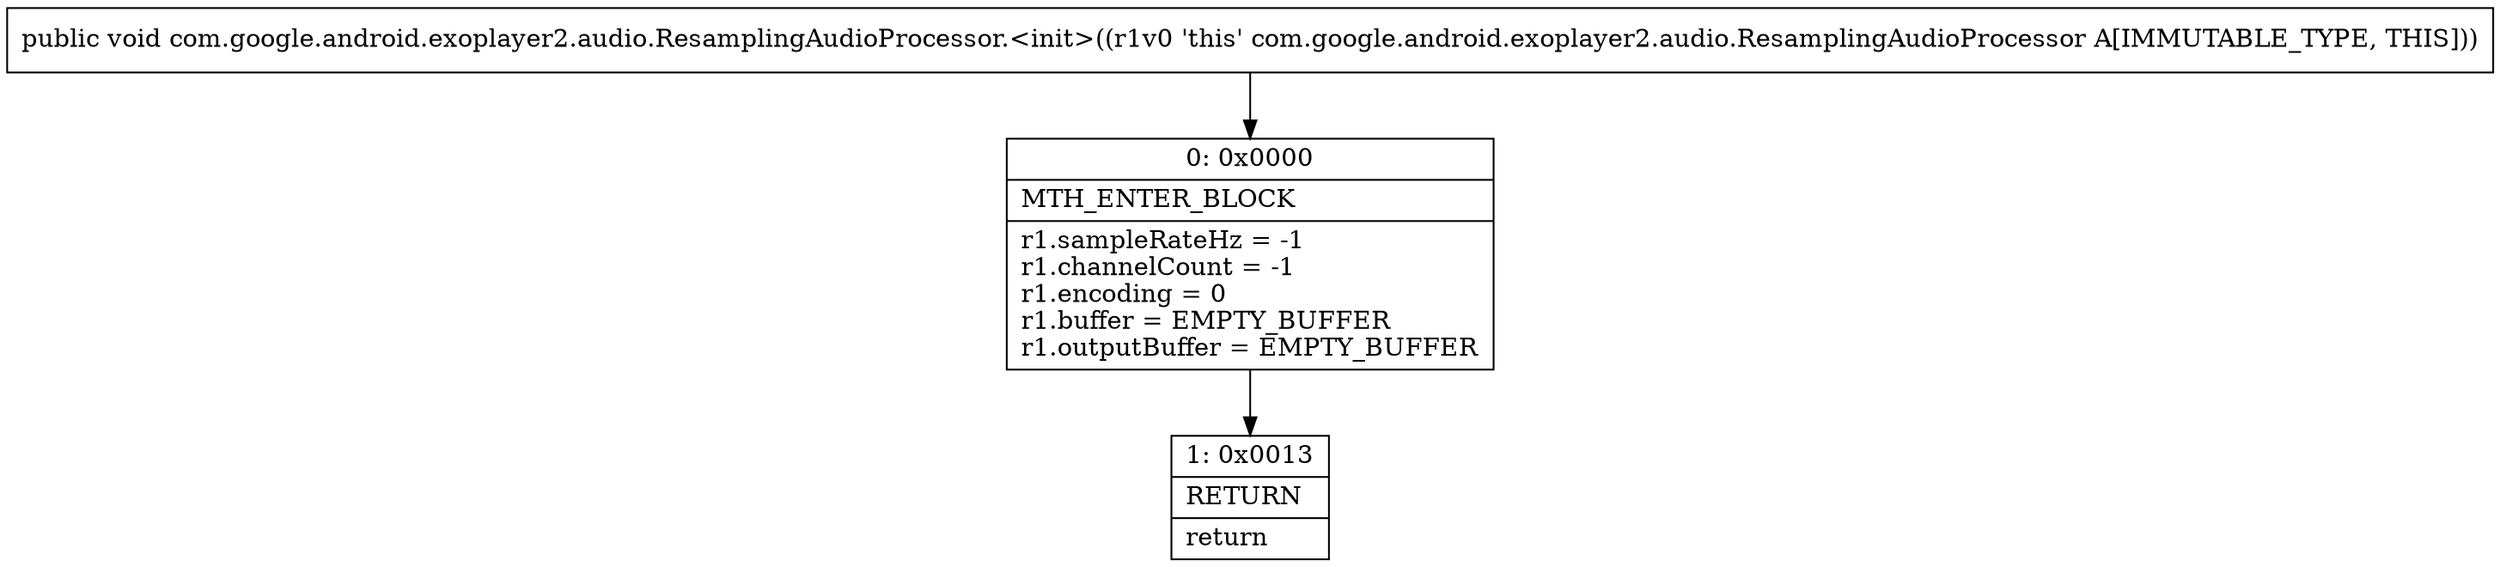 digraph "CFG forcom.google.android.exoplayer2.audio.ResamplingAudioProcessor.\<init\>()V" {
Node_0 [shape=record,label="{0\:\ 0x0000|MTH_ENTER_BLOCK\l|r1.sampleRateHz = \-1\lr1.channelCount = \-1\lr1.encoding = 0\lr1.buffer = EMPTY_BUFFER\lr1.outputBuffer = EMPTY_BUFFER\l}"];
Node_1 [shape=record,label="{1\:\ 0x0013|RETURN\l|return\l}"];
MethodNode[shape=record,label="{public void com.google.android.exoplayer2.audio.ResamplingAudioProcessor.\<init\>((r1v0 'this' com.google.android.exoplayer2.audio.ResamplingAudioProcessor A[IMMUTABLE_TYPE, THIS])) }"];
MethodNode -> Node_0;
Node_0 -> Node_1;
}

